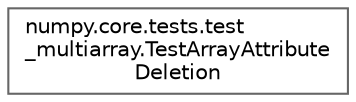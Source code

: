 digraph "Graphical Class Hierarchy"
{
 // LATEX_PDF_SIZE
  bgcolor="transparent";
  edge [fontname=Helvetica,fontsize=10,labelfontname=Helvetica,labelfontsize=10];
  node [fontname=Helvetica,fontsize=10,shape=box,height=0.2,width=0.4];
  rankdir="LR";
  Node0 [id="Node000000",label="numpy.core.tests.test\l_multiarray.TestArrayAttribute\lDeletion",height=0.2,width=0.4,color="grey40", fillcolor="white", style="filled",URL="$dc/df5/classnumpy_1_1core_1_1tests_1_1test__multiarray_1_1TestArrayAttributeDeletion.html",tooltip=" "];
}

